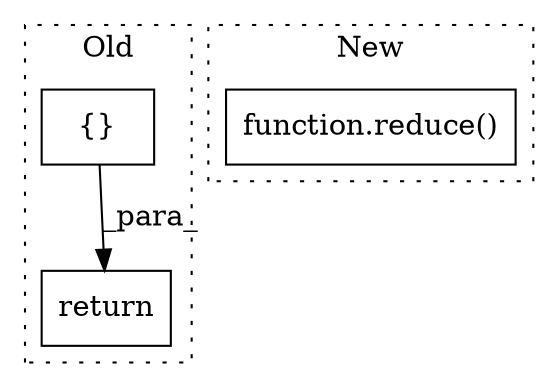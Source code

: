 digraph G {
subgraph cluster0 {
1 [label="{}" a="59" s="8190,8190" l="2,1" shape="box"];
3 [label="return" a="93" s="8120" l="7" shape="box"];
label = "Old";
style="dotted";
}
subgraph cluster1 {
2 [label="function.reduce()" a="75" s="8298,8317" l="7,1" shape="box"];
label = "New";
style="dotted";
}
1 -> 3 [label="_para_"];
}